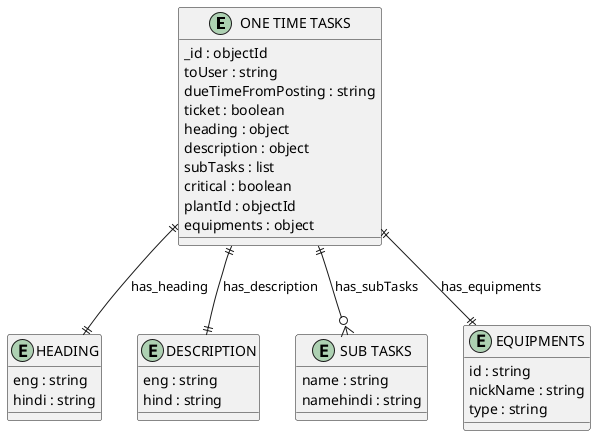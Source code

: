 @startuml ONE_TIME_TASKS_Diagram

entity "ONE TIME TASKS" as ONE_TIME_TASKS {
  _id : objectId
  toUser : string
  dueTimeFromPosting : string
  ticket : boolean
  heading : object
  description : object
  subTasks : list
  critical : boolean
  plantId : objectId
  equipments : object
}

entity "HEADING" as HEADING {
  eng : string
  hindi : string
}

entity "DESCRIPTION" as DESCRIPTION {
  eng : string
  hind : string
}

entity "SUB TASKS" as SUB_TASKS {
  name : string
  namehindi : string
}

entity "EQUIPMENTS" as EQUIPMENTS {
  id : string
  nickName : string
  type : string
}

' // Relationships
ONE_TIME_TASKS ||--|| HEADING : has_heading
ONE_TIME_TASKS ||--|| DESCRIPTION : has_description
ONE_TIME_TASKS ||--o{ SUB_TASKS : has_subTasks
ONE_TIME_TASKS ||--|| EQUIPMENTS : has_equipments
@enduml